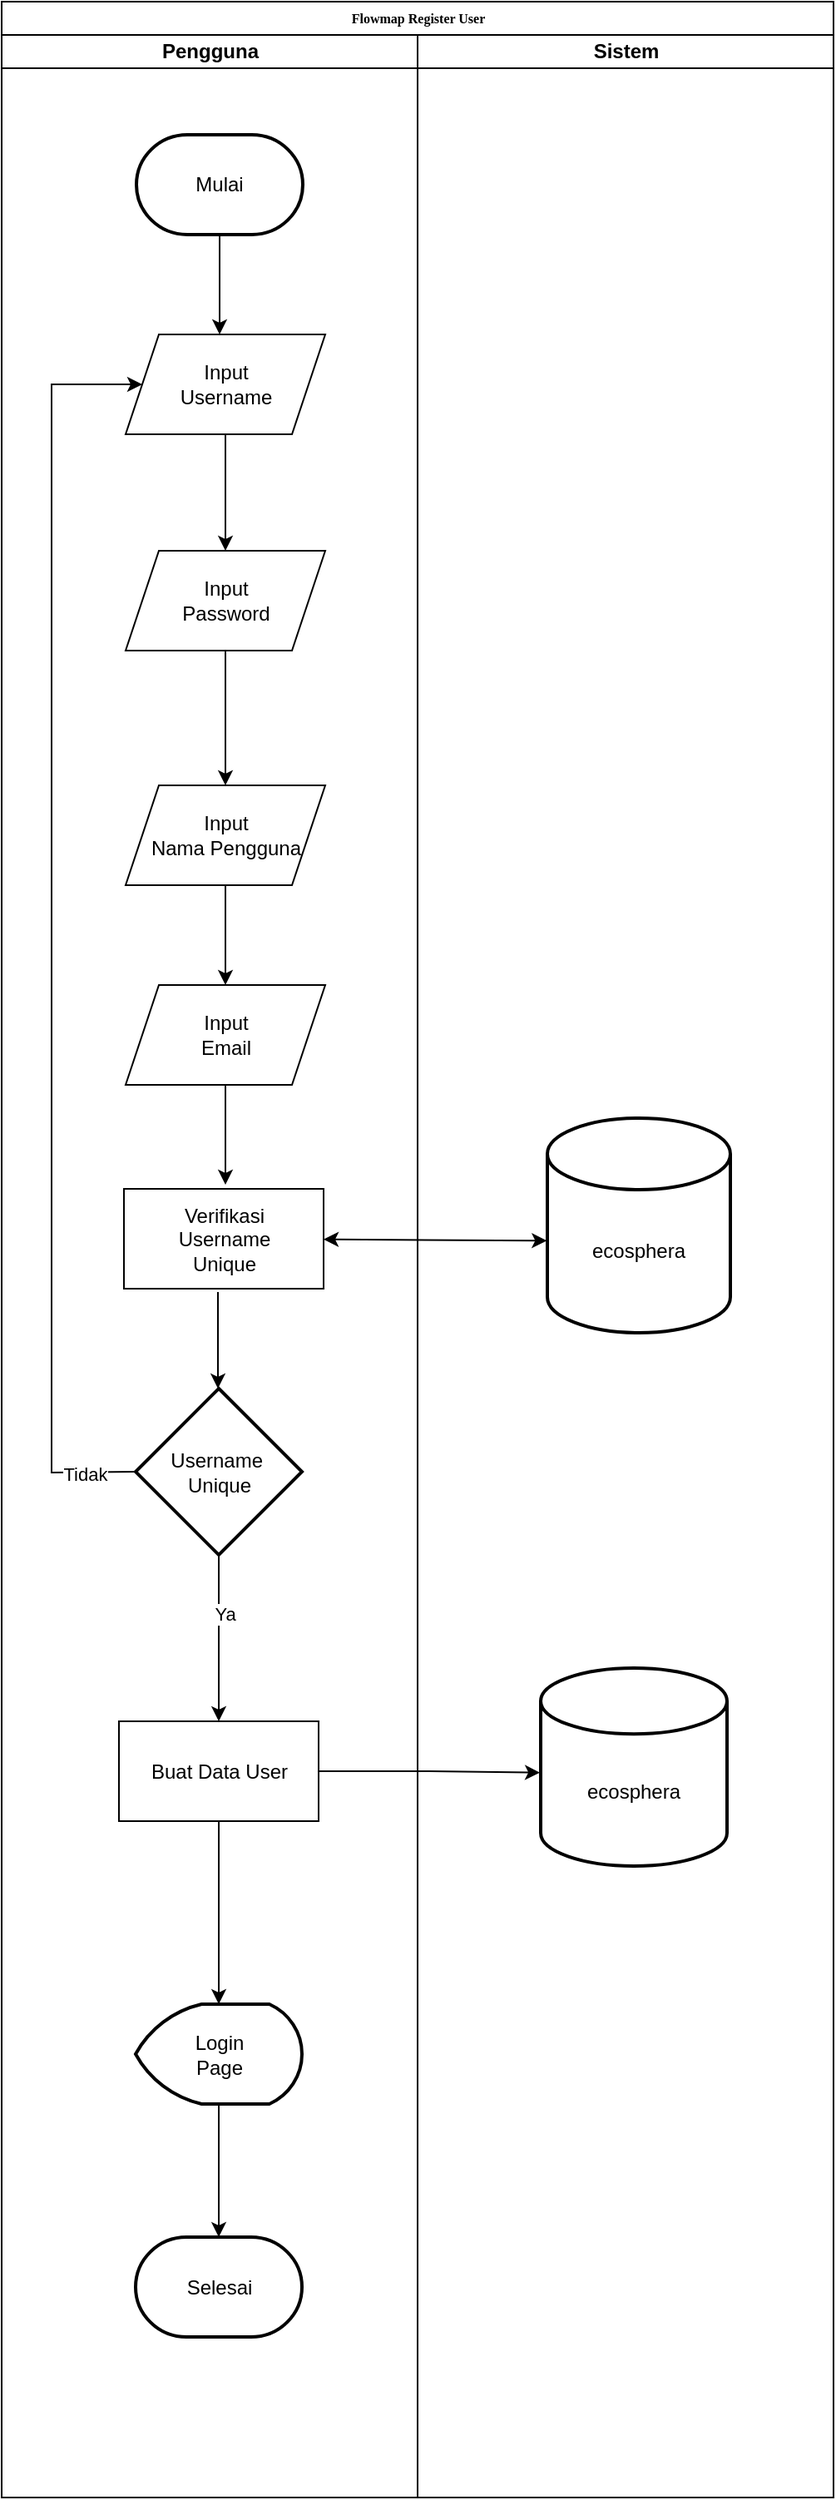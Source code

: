 <mxfile version="20.3.0" type="device"><diagram name="Page-1" id="74e2e168-ea6b-b213-b513-2b3c1d86103e"><mxGraphModel dx="789" dy="495" grid="1" gridSize="10" guides="1" tooltips="1" connect="1" arrows="1" fold="1" page="1" pageScale="1" pageWidth="1654" pageHeight="2336" background="none" math="0" shadow="0"><root><mxCell id="0"/><mxCell id="1" parent="0"/><mxCell id="77e6c97f196da883-1" value="Flowmap Register User" style="swimlane;html=1;childLayout=stackLayout;startSize=20;rounded=0;shadow=0;labelBackgroundColor=none;strokeWidth=1;fontFamily=Verdana;fontSize=8;align=center;" parent="1" vertex="1"><mxGeometry x="568" y="39" width="500" height="1500" as="geometry"/></mxCell><mxCell id="77e6c97f196da883-2" value="Pengguna" style="swimlane;html=1;startSize=20;" parent="77e6c97f196da883-1" vertex="1"><mxGeometry y="20" width="250" height="1480" as="geometry"/></mxCell><mxCell id="fOo7Phw5S_F4GMc-bI1i-70" value="" style="edgeStyle=orthogonalEdgeStyle;rounded=0;orthogonalLoop=1;jettySize=auto;html=1;" parent="77e6c97f196da883-2" source="fOo7Phw5S_F4GMc-bI1i-59" target="fOo7Phw5S_F4GMc-bI1i-69" edge="1"><mxGeometry relative="1" as="geometry"/></mxCell><mxCell id="EvnkP0rzputRd2pDdyvn-1" value="Ya" style="edgeLabel;html=1;align=center;verticalAlign=middle;resizable=0;points=[];" parent="fOo7Phw5S_F4GMc-bI1i-70" vertex="1" connectable="0"><mxGeometry x="-0.293" y="3" relative="1" as="geometry"><mxPoint as="offset"/></mxGeometry></mxCell><mxCell id="fOo7Phw5S_F4GMc-bI1i-59" value="Username&amp;nbsp;&lt;br&gt;Unique" style="strokeWidth=2;html=1;shape=mxgraph.flowchart.decision;whiteSpace=wrap;" parent="77e6c97f196da883-2" vertex="1"><mxGeometry x="80.5" y="813.5" width="100" height="100" as="geometry"/></mxCell><mxCell id="fOo7Phw5S_F4GMc-bI1i-61" value="Verifikasi&lt;br&gt;Username&lt;br&gt;Unique" style="rounded=0;whiteSpace=wrap;html=1;" parent="77e6c97f196da883-2" vertex="1"><mxGeometry x="73.5" y="693.5" width="120" height="60" as="geometry"/></mxCell><mxCell id="fOo7Phw5S_F4GMc-bI1i-74" value="" style="edgeStyle=orthogonalEdgeStyle;rounded=0;orthogonalLoop=1;jettySize=auto;html=1;" parent="77e6c97f196da883-2" source="fOo7Phw5S_F4GMc-bI1i-69" target="fOo7Phw5S_F4GMc-bI1i-73" edge="1"><mxGeometry relative="1" as="geometry"/></mxCell><mxCell id="fOo7Phw5S_F4GMc-bI1i-69" value="Buat Data User" style="rounded=0;whiteSpace=wrap;html=1;" parent="77e6c97f196da883-2" vertex="1"><mxGeometry x="70.5" y="1013.5" width="120" height="60" as="geometry"/></mxCell><mxCell id="fOo7Phw5S_F4GMc-bI1i-77" value="" style="edgeStyle=orthogonalEdgeStyle;rounded=0;orthogonalLoop=1;jettySize=auto;html=1;" parent="77e6c97f196da883-2" source="fOo7Phw5S_F4GMc-bI1i-73" target="fOo7Phw5S_F4GMc-bI1i-76" edge="1"><mxGeometry relative="1" as="geometry"/></mxCell><mxCell id="fOo7Phw5S_F4GMc-bI1i-73" value="Login&lt;br&gt;Page" style="strokeWidth=2;html=1;shape=mxgraph.flowchart.display;whiteSpace=wrap;" parent="77e6c97f196da883-2" vertex="1"><mxGeometry x="80.5" y="1183.5" width="100" height="60" as="geometry"/></mxCell><mxCell id="fOo7Phw5S_F4GMc-bI1i-76" value="Selesai" style="strokeWidth=2;html=1;shape=mxgraph.flowchart.terminator;whiteSpace=wrap;" parent="77e6c97f196da883-2" vertex="1"><mxGeometry x="80.5" y="1323.5" width="100" height="60" as="geometry"/></mxCell><mxCell id="5dZG_WHseteseR_dWw49-7" style="edgeStyle=orthogonalEdgeStyle;rounded=0;orthogonalLoop=1;jettySize=auto;html=1;entryX=0.5;entryY=0;entryDx=0;entryDy=0;" edge="1" parent="77e6c97f196da883-2" source="5dZG_WHseteseR_dWw49-1" target="5dZG_WHseteseR_dWw49-5"><mxGeometry relative="1" as="geometry"/></mxCell><mxCell id="5dZG_WHseteseR_dWw49-1" value="Input&lt;br&gt;Nama Pengguna" style="shape=parallelogram;perimeter=parallelogramPerimeter;whiteSpace=wrap;html=1;fixedSize=1;" vertex="1" parent="77e6c97f196da883-2"><mxGeometry x="74.5" y="451" width="120" height="60" as="geometry"/></mxCell><mxCell id="5dZG_WHseteseR_dWw49-5" value="Input&lt;br&gt;Email" style="shape=parallelogram;perimeter=parallelogramPerimeter;whiteSpace=wrap;html=1;fixedSize=1;" vertex="1" parent="77e6c97f196da883-2"><mxGeometry x="74.5" y="571" width="120" height="60" as="geometry"/></mxCell><mxCell id="fOo7Phw5S_F4GMc-bI1i-60" value="" style="edgeStyle=orthogonalEdgeStyle;rounded=0;orthogonalLoop=1;jettySize=auto;html=1;" parent="77e6c97f196da883-1" target="fOo7Phw5S_F4GMc-bI1i-59" edge="1"><mxGeometry relative="1" as="geometry"><mxPoint x="130" y="775.5" as="sourcePoint"/></mxGeometry></mxCell><mxCell id="fOo7Phw5S_F4GMc-bI1i-56" value="" style="endArrow=classic;startArrow=classic;html=1;rounded=0;entryX=-0.003;entryY=0.571;entryDx=0;entryDy=0;entryPerimeter=0;" parent="77e6c97f196da883-1" source="fOo7Phw5S_F4GMc-bI1i-61" target="fOo7Phw5S_F4GMc-bI1i-42" edge="1"><mxGeometry width="50" height="50" relative="1" as="geometry"><mxPoint x="179.761" y="745.218" as="sourcePoint"/><mxPoint x="326.68" y="747.336" as="targetPoint"/></mxGeometry></mxCell><mxCell id="fOo7Phw5S_F4GMc-bI1i-72" style="edgeStyle=orthogonalEdgeStyle;rounded=0;orthogonalLoop=1;jettySize=auto;html=1;entryX=-0.004;entryY=0.528;entryDx=0;entryDy=0;entryPerimeter=0;" parent="77e6c97f196da883-1" source="fOo7Phw5S_F4GMc-bI1i-69" target="fOo7Phw5S_F4GMc-bI1i-66" edge="1"><mxGeometry relative="1" as="geometry"><mxPoint x="320" y="1063.5" as="targetPoint"/></mxGeometry></mxCell><mxCell id="77e6c97f196da883-3" value="Sistem" style="swimlane;html=1;startSize=20;" parent="77e6c97f196da883-1" vertex="1"><mxGeometry x="250" y="20" width="250" height="1480" as="geometry"/></mxCell><mxCell id="fOo7Phw5S_F4GMc-bI1i-4" style="edgeStyle=orthogonalEdgeStyle;rounded=0;orthogonalLoop=1;jettySize=auto;html=1;entryX=0.5;entryY=0;entryDx=0;entryDy=0;" parent="77e6c97f196da883-3" source="fOo7Phw5S_F4GMc-bI1i-2" edge="1"><mxGeometry relative="1" as="geometry"><mxPoint x="-119" y="180" as="targetPoint"/></mxGeometry></mxCell><mxCell id="fOo7Phw5S_F4GMc-bI1i-2" value="Mulai" style="strokeWidth=2;html=1;shape=mxgraph.flowchart.terminator;whiteSpace=wrap;" parent="77e6c97f196da883-3" vertex="1"><mxGeometry x="-169" y="60" width="100" height="60" as="geometry"/></mxCell><mxCell id="3OTu-A6zLpyTrCXDK1Zj-1" style="edgeStyle=orthogonalEdgeStyle;rounded=0;orthogonalLoop=1;jettySize=auto;html=1;entryX=0.5;entryY=0;entryDx=0;entryDy=0;" parent="77e6c97f196da883-3" source="fOo7Phw5S_F4GMc-bI1i-24" target="fOo7Phw5S_F4GMc-bI1i-25" edge="1"><mxGeometry relative="1" as="geometry"/></mxCell><mxCell id="fOo7Phw5S_F4GMc-bI1i-24" value="Input&lt;br&gt;Username" style="shape=parallelogram;perimeter=parallelogramPerimeter;whiteSpace=wrap;html=1;fixedSize=1;" parent="77e6c97f196da883-3" vertex="1"><mxGeometry x="-175.5" y="180" width="120" height="60" as="geometry"/></mxCell><mxCell id="fOo7Phw5S_F4GMc-bI1i-25" value="Input&lt;br&gt;Password" style="shape=parallelogram;perimeter=parallelogramPerimeter;whiteSpace=wrap;html=1;fixedSize=1;" parent="77e6c97f196da883-3" vertex="1"><mxGeometry x="-175.5" y="310" width="120" height="60" as="geometry"/></mxCell><mxCell id="fOo7Phw5S_F4GMc-bI1i-42" value="&lt;div&gt;&lt;br&gt;&lt;/div&gt;&lt;div&gt;&lt;br&gt;&lt;/div&gt;ecosphera&lt;div&gt;&lt;/div&gt;" style="strokeWidth=2;html=1;shape=mxgraph.flowchart.database;whiteSpace=wrap;" parent="77e6c97f196da883-3" vertex="1"><mxGeometry x="78" y="651" width="110" height="129" as="geometry"/></mxCell><mxCell id="fOo7Phw5S_F4GMc-bI1i-66" value="&lt;div&gt;&lt;br&gt;&lt;/div&gt;&lt;div&gt;&lt;br&gt;&lt;/div&gt;&lt;div&gt;&lt;span style=&quot;background-color: initial;&quot;&gt;ecosphera&lt;/span&gt;&lt;br&gt;&lt;/div&gt;" style="strokeWidth=2;html=1;shape=mxgraph.flowchart.database;whiteSpace=wrap;" parent="77e6c97f196da883-3" vertex="1"><mxGeometry x="74" y="981.5" width="112" height="119" as="geometry"/></mxCell><mxCell id="fOo7Phw5S_F4GMc-bI1i-63" value="" style="endArrow=classic;html=1;rounded=0;exitX=0;exitY=0.5;exitDx=0;exitDy=0;exitPerimeter=0;entryX=0;entryY=0.5;entryDx=0;entryDy=0;" parent="77e6c97f196da883-1" source="fOo7Phw5S_F4GMc-bI1i-59" target="fOo7Phw5S_F4GMc-bI1i-24" edge="1"><mxGeometry width="50" height="50" relative="1" as="geometry"><mxPoint x="80" y="631" as="sourcePoint"/><mxPoint x="80" y="571" as="targetPoint"/><Array as="points"><mxPoint x="30" y="884"/><mxPoint x="30" y="230"/></Array></mxGeometry></mxCell><mxCell id="fOo7Phw5S_F4GMc-bI1i-65" value="Tidak" style="edgeLabel;html=1;align=center;verticalAlign=middle;resizable=0;points=[];" parent="fOo7Phw5S_F4GMc-bI1i-63" vertex="1" connectable="0"><mxGeometry x="-0.919" y="1" relative="1" as="geometry"><mxPoint as="offset"/></mxGeometry></mxCell><mxCell id="5dZG_WHseteseR_dWw49-4" style="edgeStyle=orthogonalEdgeStyle;rounded=0;orthogonalLoop=1;jettySize=auto;html=1;entryX=0.5;entryY=0;entryDx=0;entryDy=0;" edge="1" parent="77e6c97f196da883-1" source="fOo7Phw5S_F4GMc-bI1i-25" target="5dZG_WHseteseR_dWw49-1"><mxGeometry relative="1" as="geometry"/></mxCell><mxCell id="5dZG_WHseteseR_dWw49-8" style="edgeStyle=orthogonalEdgeStyle;rounded=0;orthogonalLoop=1;jettySize=auto;html=1;" edge="1" parent="1" source="5dZG_WHseteseR_dWw49-5"><mxGeometry relative="1" as="geometry"><mxPoint x="702.5" y="750" as="targetPoint"/></mxGeometry></mxCell></root></mxGraphModel></diagram></mxfile>